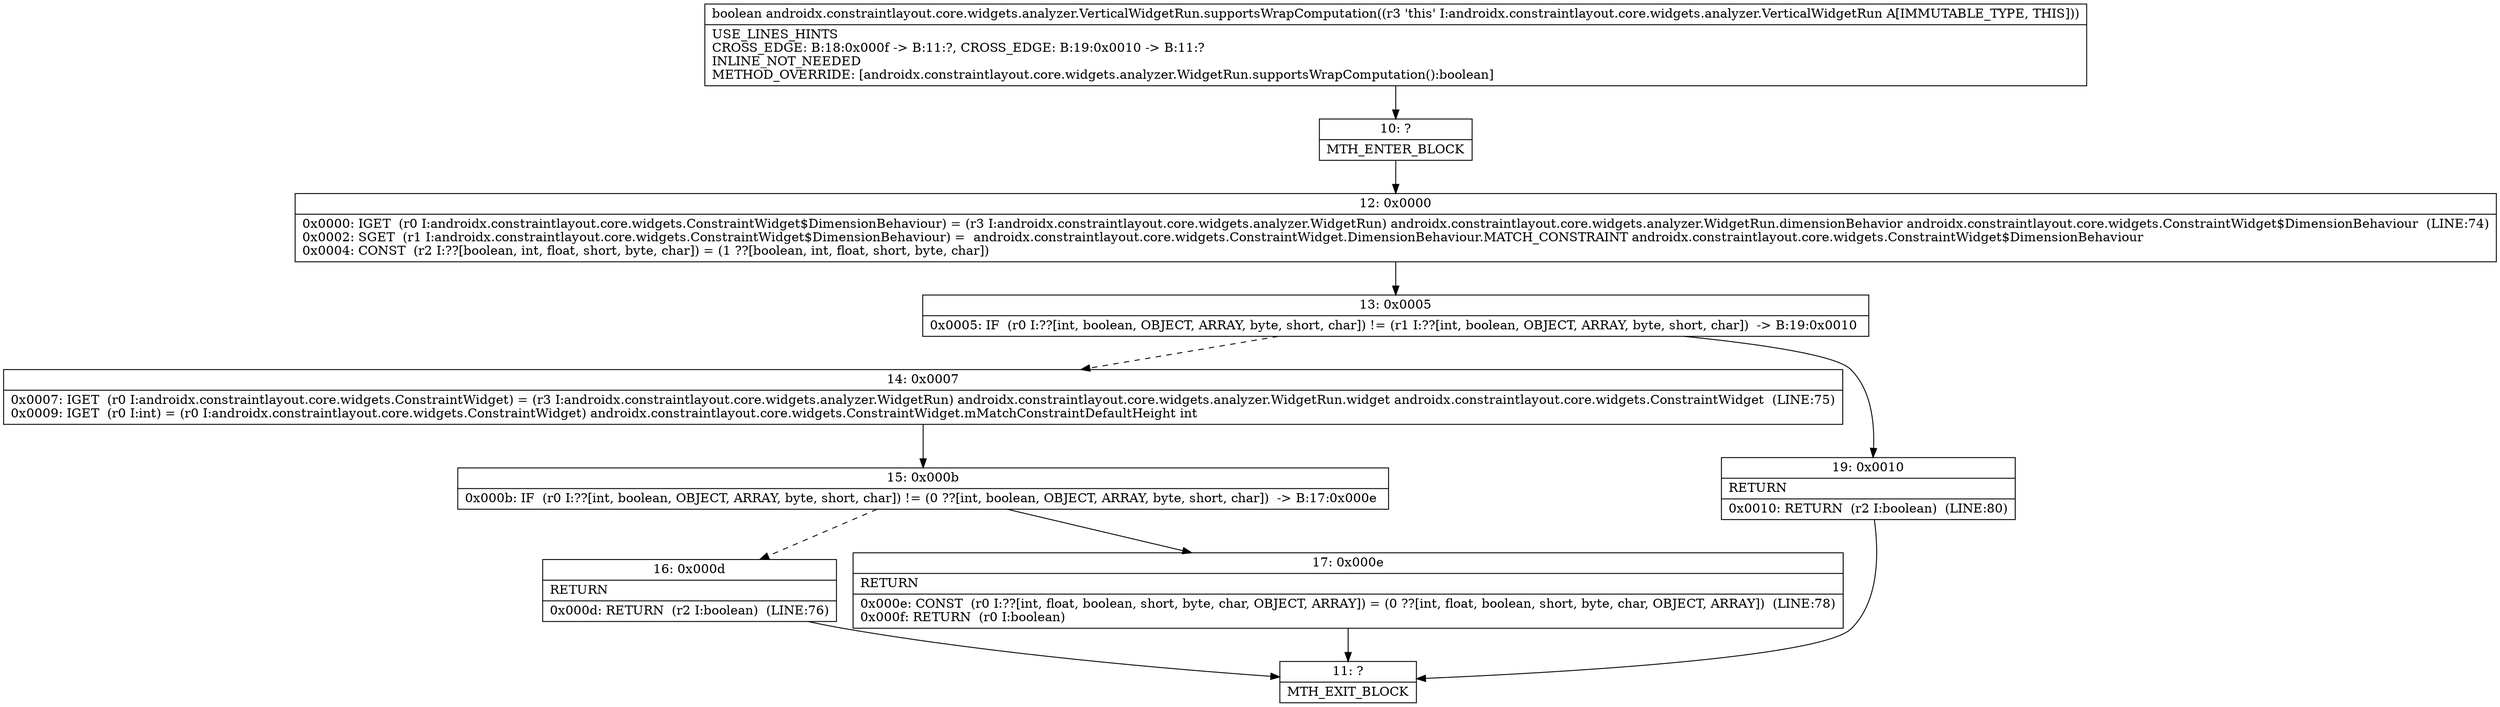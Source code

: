 digraph "CFG forandroidx.constraintlayout.core.widgets.analyzer.VerticalWidgetRun.supportsWrapComputation()Z" {
Node_10 [shape=record,label="{10\:\ ?|MTH_ENTER_BLOCK\l}"];
Node_12 [shape=record,label="{12\:\ 0x0000|0x0000: IGET  (r0 I:androidx.constraintlayout.core.widgets.ConstraintWidget$DimensionBehaviour) = (r3 I:androidx.constraintlayout.core.widgets.analyzer.WidgetRun) androidx.constraintlayout.core.widgets.analyzer.WidgetRun.dimensionBehavior androidx.constraintlayout.core.widgets.ConstraintWidget$DimensionBehaviour  (LINE:74)\l0x0002: SGET  (r1 I:androidx.constraintlayout.core.widgets.ConstraintWidget$DimensionBehaviour) =  androidx.constraintlayout.core.widgets.ConstraintWidget.DimensionBehaviour.MATCH_CONSTRAINT androidx.constraintlayout.core.widgets.ConstraintWidget$DimensionBehaviour \l0x0004: CONST  (r2 I:??[boolean, int, float, short, byte, char]) = (1 ??[boolean, int, float, short, byte, char]) \l}"];
Node_13 [shape=record,label="{13\:\ 0x0005|0x0005: IF  (r0 I:??[int, boolean, OBJECT, ARRAY, byte, short, char]) != (r1 I:??[int, boolean, OBJECT, ARRAY, byte, short, char])  \-\> B:19:0x0010 \l}"];
Node_14 [shape=record,label="{14\:\ 0x0007|0x0007: IGET  (r0 I:androidx.constraintlayout.core.widgets.ConstraintWidget) = (r3 I:androidx.constraintlayout.core.widgets.analyzer.WidgetRun) androidx.constraintlayout.core.widgets.analyzer.WidgetRun.widget androidx.constraintlayout.core.widgets.ConstraintWidget  (LINE:75)\l0x0009: IGET  (r0 I:int) = (r0 I:androidx.constraintlayout.core.widgets.ConstraintWidget) androidx.constraintlayout.core.widgets.ConstraintWidget.mMatchConstraintDefaultHeight int \l}"];
Node_15 [shape=record,label="{15\:\ 0x000b|0x000b: IF  (r0 I:??[int, boolean, OBJECT, ARRAY, byte, short, char]) != (0 ??[int, boolean, OBJECT, ARRAY, byte, short, char])  \-\> B:17:0x000e \l}"];
Node_16 [shape=record,label="{16\:\ 0x000d|RETURN\l|0x000d: RETURN  (r2 I:boolean)  (LINE:76)\l}"];
Node_11 [shape=record,label="{11\:\ ?|MTH_EXIT_BLOCK\l}"];
Node_17 [shape=record,label="{17\:\ 0x000e|RETURN\l|0x000e: CONST  (r0 I:??[int, float, boolean, short, byte, char, OBJECT, ARRAY]) = (0 ??[int, float, boolean, short, byte, char, OBJECT, ARRAY])  (LINE:78)\l0x000f: RETURN  (r0 I:boolean) \l}"];
Node_19 [shape=record,label="{19\:\ 0x0010|RETURN\l|0x0010: RETURN  (r2 I:boolean)  (LINE:80)\l}"];
MethodNode[shape=record,label="{boolean androidx.constraintlayout.core.widgets.analyzer.VerticalWidgetRun.supportsWrapComputation((r3 'this' I:androidx.constraintlayout.core.widgets.analyzer.VerticalWidgetRun A[IMMUTABLE_TYPE, THIS]))  | USE_LINES_HINTS\lCROSS_EDGE: B:18:0x000f \-\> B:11:?, CROSS_EDGE: B:19:0x0010 \-\> B:11:?\lINLINE_NOT_NEEDED\lMETHOD_OVERRIDE: [androidx.constraintlayout.core.widgets.analyzer.WidgetRun.supportsWrapComputation():boolean]\l}"];
MethodNode -> Node_10;Node_10 -> Node_12;
Node_12 -> Node_13;
Node_13 -> Node_14[style=dashed];
Node_13 -> Node_19;
Node_14 -> Node_15;
Node_15 -> Node_16[style=dashed];
Node_15 -> Node_17;
Node_16 -> Node_11;
Node_17 -> Node_11;
Node_19 -> Node_11;
}

